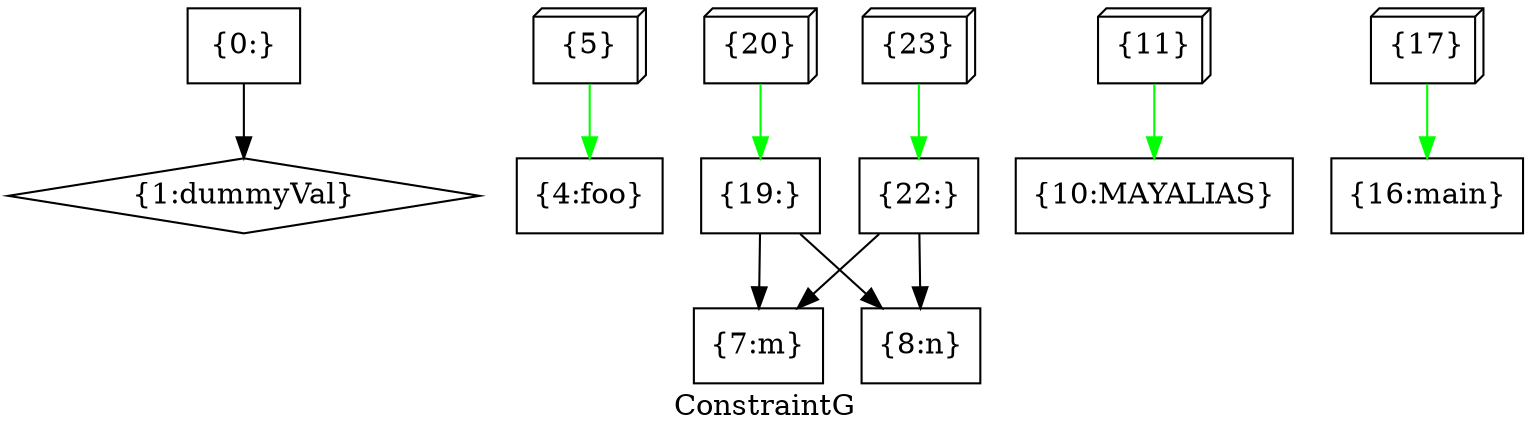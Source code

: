 digraph "ConstraintG" {
	label="ConstraintG";

	Node0x1d004d0 [shape=record,shape=box,label="{0:}"];
	Node0x1d004d0 -> Node0x1cdaeb0[color=black];
	Node0x1cdaeb0 [shape=record,shape=diamond,label="{1:dummyVal}"];
	Node0x1d48cf0 [shape=record,shape=box,label="{4:foo}"];
	Node0x1d036a0 [shape=record,shape=box3d,label="{5}"];
	Node0x1d036a0 -> Node0x1d48cf0[color=green];
	Node0x1d5d8f0 [shape=record,shape=box,label="{7:m}"];
	Node0x1d03c70 [shape=record,shape=box,label="{8:n}"];
	Node0x1ce7860 [shape=record,shape=box,label="{10:MAYALIAS}"];
	Node0x1cf7e70 [shape=record,shape=box3d,label="{11}"];
	Node0x1cf7e70 -> Node0x1ce7860[color=green];
	Node0x1d12f20 [shape=record,shape=box,label="{16:main}"];
	Node0x1d09f40 [shape=record,shape=box3d,label="{17}"];
	Node0x1d09f40 -> Node0x1d12f20[color=green];
	Node0x1d115d0 [shape=record,shape=box,label="{19:}"];
	Node0x1d115d0 -> Node0x1d5d8f0[color=black];
	Node0x1d115d0 -> Node0x1d03c70[color=black];
	Node0x1d35e80 [shape=record,shape=box3d,label="{20}"];
	Node0x1d35e80 -> Node0x1d115d0[color=green];
	Node0x1d52750 [shape=record,shape=box,label="{22:}"];
	Node0x1d52750 -> Node0x1d5d8f0[color=black];
	Node0x1d52750 -> Node0x1d03c70[color=black];
	Node0x1d5f860 [shape=record,shape=box3d,label="{23}"];
	Node0x1d5f860 -> Node0x1d52750[color=green];
}
